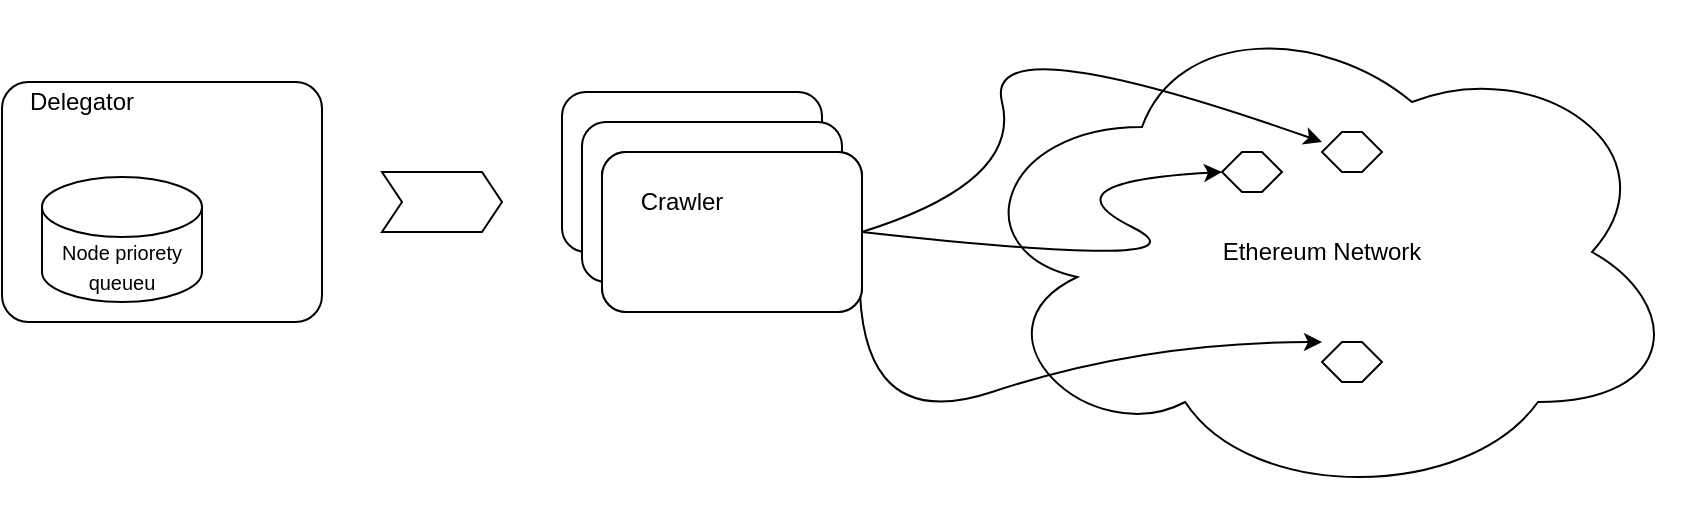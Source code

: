 <mxfile version="22.0.3" type="device">
  <diagram name="Page-1" id="f_OcPDaGvzNe7NUMEgvZ">
    <mxGraphModel dx="1058" dy="491" grid="1" gridSize="10" guides="1" tooltips="1" connect="1" arrows="1" fold="1" page="1" pageScale="1" pageWidth="850" pageHeight="1100" math="0" shadow="0">
      <root>
        <mxCell id="0" />
        <mxCell id="1" parent="0" />
        <mxCell id="hjLrlj5gXz5UuQwmA6DW-25" value="" style="rounded=1;whiteSpace=wrap;html=1;" vertex="1" parent="1">
          <mxGeometry x="310" y="75" width="130" height="80" as="geometry" />
        </mxCell>
        <mxCell id="hjLrlj5gXz5UuQwmA6DW-23" value="" style="rounded=1;whiteSpace=wrap;html=1;" vertex="1" parent="1">
          <mxGeometry x="320" y="90" width="130" height="80" as="geometry" />
        </mxCell>
        <mxCell id="hjLrlj5gXz5UuQwmA6DW-1" value="&lt;table&gt;&lt;tbody&gt;&lt;tr&gt;&lt;td&gt;&lt;/td&gt;&lt;td&gt;&lt;br&gt;&lt;/td&gt;&lt;td&gt;&lt;br&gt;&lt;/td&gt;&lt;td&gt;&lt;br&gt;&lt;/td&gt;&lt;/tr&gt;&lt;tr&gt;&lt;td&gt;&lt;br&gt;&lt;/td&gt;&lt;td&gt;&lt;br&gt;&lt;/td&gt;&lt;td&gt;&lt;br&gt;&lt;/td&gt;&lt;td&gt;&lt;br&gt;&lt;/td&gt;&lt;/tr&gt;&lt;/tbody&gt;&lt;/table&gt;" style="rounded=1;whiteSpace=wrap;html=1;align=left;arcSize=11;" vertex="1" parent="1">
          <mxGeometry x="30" y="70" width="160" height="120" as="geometry" />
        </mxCell>
        <mxCell id="hjLrlj5gXz5UuQwmA6DW-2" value="&lt;font style=&quot;font-size: 10px;&quot;&gt;Node priorety queueu&lt;/font&gt;" style="shape=cylinder3;whiteSpace=wrap;html=1;boundedLbl=1;backgroundOutline=1;size=15;" vertex="1" parent="1">
          <mxGeometry x="50" y="117.5" width="80" height="62.5" as="geometry" />
        </mxCell>
        <mxCell id="hjLrlj5gXz5UuQwmA6DW-3" value="" style="rounded=1;whiteSpace=wrap;html=1;" vertex="1" parent="1">
          <mxGeometry x="330" y="105" width="130" height="80" as="geometry" />
        </mxCell>
        <mxCell id="hjLrlj5gXz5UuQwmA6DW-7" value="Delegator" style="text;html=1;strokeColor=none;fillColor=none;align=center;verticalAlign=middle;whiteSpace=wrap;rounded=0;" vertex="1" parent="1">
          <mxGeometry x="40" y="65" width="60" height="30" as="geometry" />
        </mxCell>
        <mxCell id="hjLrlj5gXz5UuQwmA6DW-9" value="Ethereum Network" style="ellipse;shape=cloud;whiteSpace=wrap;html=1;" vertex="1" parent="1">
          <mxGeometry x="510" y="30" width="360" height="250" as="geometry" />
        </mxCell>
        <mxCell id="hjLrlj5gXz5UuQwmA6DW-10" value="" style="curved=1;endArrow=classic;html=1;rounded=0;exitX=1;exitY=0.5;exitDx=0;exitDy=0;entryX=0.5;entryY=0.28;entryDx=0;entryDy=0;entryPerimeter=0;" edge="1" parent="1" source="hjLrlj5gXz5UuQwmA6DW-3" target="hjLrlj5gXz5UuQwmA6DW-9">
          <mxGeometry width="50" height="50" relative="1" as="geometry">
            <mxPoint x="490" y="120" as="sourcePoint" />
            <mxPoint x="540" y="70" as="targetPoint" />
            <Array as="points">
              <mxPoint x="540" y="120" />
              <mxPoint x="520" y="40" />
            </Array>
          </mxGeometry>
        </mxCell>
        <mxCell id="hjLrlj5gXz5UuQwmA6DW-13" value="" style="curved=1;endArrow=classic;html=1;rounded=0;exitX=1;exitY=0.5;exitDx=0;exitDy=0;entryX=0.5;entryY=0.68;entryDx=0;entryDy=0;entryPerimeter=0;" edge="1" parent="1" source="hjLrlj5gXz5UuQwmA6DW-3" target="hjLrlj5gXz5UuQwmA6DW-9">
          <mxGeometry width="50" height="50" relative="1" as="geometry">
            <mxPoint x="400" y="250" as="sourcePoint" />
            <mxPoint x="544" y="228" as="targetPoint" />
            <Array as="points">
              <mxPoint x="450" y="250" />
              <mxPoint x="600" y="200" />
            </Array>
          </mxGeometry>
        </mxCell>
        <mxCell id="hjLrlj5gXz5UuQwmA6DW-14" value="" style="curved=1;endArrow=classic;html=1;rounded=0;exitX=1;exitY=0.5;exitDx=0;exitDy=0;" edge="1" parent="1" source="hjLrlj5gXz5UuQwmA6DW-3">
          <mxGeometry width="50" height="50" relative="1" as="geometry">
            <mxPoint x="590" y="165" as="sourcePoint" />
            <mxPoint x="640" y="115" as="targetPoint" />
            <Array as="points">
              <mxPoint x="640" y="165" />
              <mxPoint x="550" y="120" />
            </Array>
          </mxGeometry>
        </mxCell>
        <mxCell id="hjLrlj5gXz5UuQwmA6DW-15" value="" style="shape=hexagon;perimeter=hexagonPerimeter2;whiteSpace=wrap;html=1;fixedSize=1;size=10;" vertex="1" parent="1">
          <mxGeometry x="640" y="105" width="30" height="20" as="geometry" />
        </mxCell>
        <mxCell id="hjLrlj5gXz5UuQwmA6DW-20" value="" style="shape=hexagon;perimeter=hexagonPerimeter2;whiteSpace=wrap;html=1;fixedSize=1;size=10;" vertex="1" parent="1">
          <mxGeometry x="690" y="95" width="30" height="20" as="geometry" />
        </mxCell>
        <mxCell id="hjLrlj5gXz5UuQwmA6DW-22" value="" style="shape=hexagon;perimeter=hexagonPerimeter2;whiteSpace=wrap;html=1;fixedSize=1;size=10;" vertex="1" parent="1">
          <mxGeometry x="690" y="200" width="30" height="20" as="geometry" />
        </mxCell>
        <mxCell id="hjLrlj5gXz5UuQwmA6DW-24" value="" style="rounded=1;whiteSpace=wrap;html=1;" vertex="1" parent="1">
          <mxGeometry x="330" y="105" width="130" height="80" as="geometry" />
        </mxCell>
        <mxCell id="hjLrlj5gXz5UuQwmA6DW-8" value="Crawler" style="text;html=1;strokeColor=none;fillColor=none;align=center;verticalAlign=middle;whiteSpace=wrap;rounded=0;" vertex="1" parent="1">
          <mxGeometry x="340" y="115" width="60" height="30" as="geometry" />
        </mxCell>
        <mxCell id="hjLrlj5gXz5UuQwmA6DW-26" value="" style="shape=step;perimeter=stepPerimeter;whiteSpace=wrap;html=1;fixedSize=1;size=10;" vertex="1" parent="1">
          <mxGeometry x="220" y="115" width="60" height="30" as="geometry" />
        </mxCell>
      </root>
    </mxGraphModel>
  </diagram>
</mxfile>
